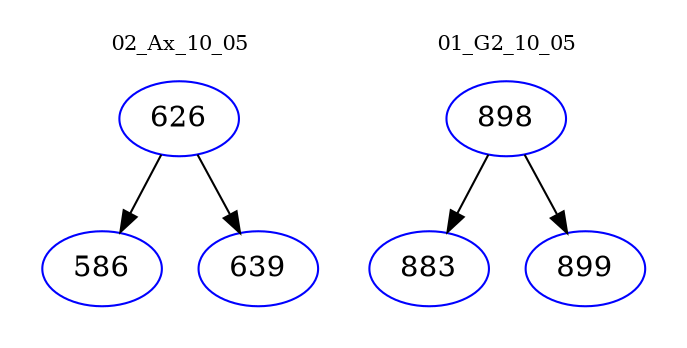 digraph{
subgraph cluster_0 {
color = white
label = "02_Ax_10_05";
fontsize=10;
T0_626 [label="626", color="blue"]
T0_626 -> T0_586 [color="black"]
T0_586 [label="586", color="blue"]
T0_626 -> T0_639 [color="black"]
T0_639 [label="639", color="blue"]
}
subgraph cluster_1 {
color = white
label = "01_G2_10_05";
fontsize=10;
T1_898 [label="898", color="blue"]
T1_898 -> T1_883 [color="black"]
T1_883 [label="883", color="blue"]
T1_898 -> T1_899 [color="black"]
T1_899 [label="899", color="blue"]
}
}
